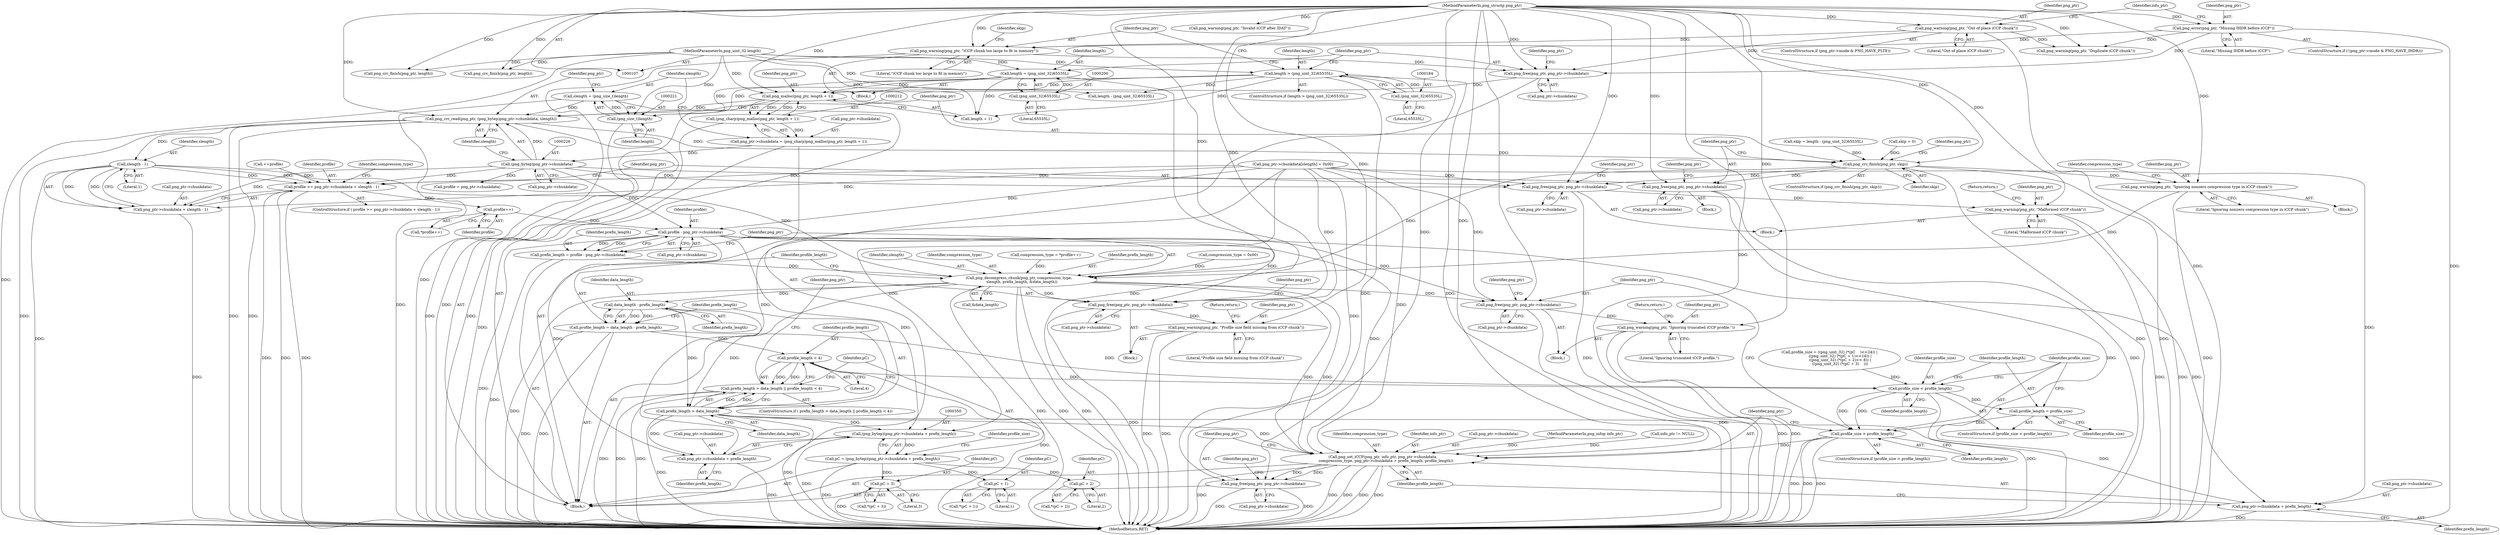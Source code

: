 digraph "0_Chrome_7f3d85b096f66870a15b37c2f40b219b2e292693_16@API" {
"1000223" [label="(Call,png_crc_read(png_ptr, (png_bytep)png_ptr->chunkdata, slength))"];
"1000213" [label="(Call,png_malloc(png_ptr, length + 1))"];
"1000202" [label="(Call,png_free(png_ptr, png_ptr->chunkdata))"];
"1000187" [label="(Call,png_warning(png_ptr, \"iCCP chunk too large to fit in memory\"))"];
"1000159" [label="(Call,png_warning(png_ptr, \"Out of place iCCP chunk\"))"];
"1000108" [label="(MethodParameterIn,png_structp png_ptr)"];
"1000134" [label="(Call,png_error(png_ptr, \"Missing IHDR before iCCP\"))"];
"1000181" [label="(Call,length > (png_uint_32)65535L)"];
"1000110" [label="(MethodParameterIn,png_uint_32 length)"];
"1000183" [label="(Call,(png_uint_32)65535L)"];
"1000197" [label="(Call,length = (png_uint_32)65535L)"];
"1000199" [label="(Call,(png_uint_32)65535L)"];
"1000225" [label="(Call,(png_bytep)png_ptr->chunkdata)"];
"1000207" [label="(Call,png_ptr->chunkdata = (png_charp)png_malloc(png_ptr, length + 1))"];
"1000211" [label="(Call,(png_charp)png_malloc(png_ptr, length + 1))"];
"1000218" [label="(Call,slength = (png_size_t)length)"];
"1000220" [label="(Call,(png_size_t)length)"];
"1000232" [label="(Call,png_crc_finish(png_ptr, skip))"];
"1000236" [label="(Call,png_free(png_ptr, png_ptr->chunkdata))"];
"1000277" [label="(Call,png_free(png_ptr, png_ptr->chunkdata))"];
"1000287" [label="(Call,png_warning(png_ptr, \"Malformed iCCP chunk\"))"];
"1000299" [label="(Call,png_warning(png_ptr, \"Ignoring nonzero compression type in iCCP chunk\"))"];
"1000312" [label="(Call,png_decompress_chunk(png_ptr, compression_type,\n     slength, prefix_length, &data_length))"];
"1000321" [label="(Call,data_length - prefix_length)"];
"1000319" [label="(Call,profile_length = data_length - prefix_length)"];
"1000329" [label="(Call,profile_length < 4)"];
"1000325" [label="(Call,prefix_length > data_length || profile_length < 4)"];
"1000390" [label="(Call,profile_size < profile_length)"];
"1000393" [label="(Call,profile_length = profile_size)"];
"1000397" [label="(Call,profile_size > profile_length)"];
"1000415" [label="(Call,png_set_iCCP(png_ptr, info_ptr, png_ptr->chunkdata,\n     compression_type, png_ptr->chunkdata + prefix_length, profile_length))"];
"1000428" [label="(Call,png_free(png_ptr, png_ptr->chunkdata))"];
"1000326" [label="(Call,prefix_length > data_length)"];
"1000349" [label="(Call,(png_bytep)(png_ptr->chunkdata + prefix_length))"];
"1000347" [label="(Call,pC = (png_bytep)(png_ptr->chunkdata + prefix_length))"];
"1000370" [label="(Call,pC + 1)"];
"1000379" [label="(Call,pC + 2)"];
"1000386" [label="(Call,pC + 3)"];
"1000351" [label="(Call,png_ptr->chunkdata + prefix_length)"];
"1000422" [label="(Call,png_ptr->chunkdata + prefix_length)"];
"1000333" [label="(Call,png_free(png_ptr, png_ptr->chunkdata))"];
"1000343" [label="(Call,png_warning(png_ptr, \"Profile size field missing from iCCP chunk\"))"];
"1000401" [label="(Call,png_free(png_ptr, png_ptr->chunkdata))"];
"1000411" [label="(Call,png_warning(png_ptr, \"Ignoring truncated iCCP profile.\"))"];
"1000273" [label="(Call,slength - 1)"];
"1000267" [label="(Call,profile >= png_ptr->chunkdata + slength - 1)"];
"1000294" [label="(Call,profile++)"];
"1000307" [label="(Call,profile - png_ptr->chunkdata)"];
"1000305" [label="(Call,prefix_length = profile - png_ptr->chunkdata)"];
"1000269" [label="(Call,png_ptr->chunkdata + slength - 1)"];
"1000292" [label="(Identifier,compression_type)"];
"1000182" [label="(Identifier,length)"];
"1000326" [label="(Call,prefix_length > data_length)"];
"1000385" [label="(Call,*(pC + 3))"];
"1000243" [label="(Identifier,png_ptr)"];
"1000349" [label="(Call,(png_bytep)(png_ptr->chunkdata + prefix_length))"];
"1000220" [label="(Call,(png_size_t)length)"];
"1000315" [label="(Identifier,slength)"];
"1000314" [label="(Identifier,compression_type)"];
"1000186" [label="(Block,)"];
"1000273" [label="(Call,slength - 1)"];
"1000232" [label="(Call,png_crc_finish(png_ptr, skip))"];
"1000422" [label="(Call,png_ptr->chunkdata + prefix_length)"];
"1000386" [label="(Call,pC + 3)"];
"1000270" [label="(Call,png_ptr->chunkdata)"];
"1000381" [label="(Literal,2)"];
"1000301" [label="(Literal,\"Ignoring nonzero compression type in iCCP chunk\")"];
"1000380" [label="(Identifier,pC)"];
"1000277" [label="(Call,png_free(png_ptr, png_ptr->chunkdata))"];
"1000213" [label="(Call,png_malloc(png_ptr, length + 1))"];
"1000219" [label="(Identifier,slength)"];
"1000290" [label="(Return,return;)"];
"1000390" [label="(Call,profile_size < profile_length)"];
"1000346" [label="(Return,return;)"];
"1000211" [label="(Call,(png_charp)png_malloc(png_ptr, length + 1))"];
"1000402" [label="(Identifier,png_ptr)"];
"1000344" [label="(Identifier,png_ptr)"];
"1000275" [label="(Literal,1)"];
"1000233" [label="(Identifier,png_ptr)"];
"1000116" [label="(Call,skip = 0)"];
"1000426" [label="(Identifier,prefix_length)"];
"1000306" [label="(Identifier,prefix_length)"];
"1000176" [label="(Call,png_crc_finish(png_ptr, length))"];
"1000313" [label="(Identifier,png_ptr)"];
"1000145" [label="(Call,png_warning(png_ptr, \"Invalid iCCP after IDAT\"))"];
"1000209" [label="(Identifier,png_ptr)"];
"1000234" [label="(Identifier,skip)"];
"1000356" [label="(Call,profile_size = ((png_uint_32) (*(pC    )<<24)) |\n                  ((png_uint_32) (*(pC + 1)<<16)) |\n                  ((png_uint_32) (*(pC + 2)<< 8)) |\n                  ((png_uint_32) (*(pC + 3)    )))"];
"1000395" [label="(Identifier,profile_size)"];
"1000328" [label="(Identifier,data_length)"];
"1000379" [label="(Call,pC + 2)"];
"1000352" [label="(Call,png_ptr->chunkdata)"];
"1000236" [label="(Call,png_free(png_ptr, png_ptr->chunkdata))"];
"1000227" [label="(Call,png_ptr->chunkdata)"];
"1000325" [label="(Call,prefix_length > data_length || profile_length < 4)"];
"1000287" [label="(Call,png_warning(png_ptr, \"Malformed iCCP chunk\"))"];
"1000321" [label="(Call,data_length - prefix_length)"];
"1000319" [label="(Call,profile_length = data_length - prefix_length)"];
"1000247" [label="(Call,png_ptr->chunkdata[slength] = 0x00)"];
"1000401" [label="(Call,png_free(png_ptr, png_ptr->chunkdata))"];
"1000334" [label="(Identifier,png_ptr)"];
"1000335" [label="(Call,png_ptr->chunkdata)"];
"1000291" [label="(Call,compression_type = *profile++)"];
"1000331" [label="(Literal,4)"];
"1000398" [label="(Identifier,profile_size)"];
"1000215" [label="(Call,length + 1)"];
"1000371" [label="(Identifier,pC)"];
"1000109" [label="(MethodParameterIn,png_infop info_ptr)"];
"1000414" [label="(Return,return;)"];
"1000323" [label="(Identifier,prefix_length)"];
"1000189" [label="(Literal,\"iCCP chunk too large to fit in memory\")"];
"1000340" [label="(Identifier,png_ptr)"];
"1000161" [label="(Literal,\"Out of place iCCP chunk\")"];
"1000164" [label="(Call,info_ptr != NULL)"];
"1000136" [label="(Literal,\"Missing IHDR before iCCP\")"];
"1000309" [label="(Call,png_ptr->chunkdata)"];
"1000160" [label="(Identifier,png_ptr)"];
"1000308" [label="(Identifier,profile)"];
"1000264" [label="(Call,++profile)"];
"1000423" [label="(Call,png_ptr->chunkdata)"];
"1000428" [label="(Call,png_free(png_ptr, png_ptr->chunkdata))"];
"1000400" [label="(Block,)"];
"1000438" [label="(MethodReturn,RET)"];
"1000288" [label="(Identifier,png_ptr)"];
"1000343" [label="(Call,png_warning(png_ptr, \"Profile size field missing from iCCP chunk\"))"];
"1000192" [label="(Call,length - (png_uint_32)65535L)"];
"1000231" [label="(ControlStructure,if (png_crc_finish(png_ptr, skip)))"];
"1000378" [label="(Call,*(pC + 2))"];
"1000351" [label="(Call,png_ptr->chunkdata + prefix_length)"];
"1000279" [label="(Call,png_ptr->chunkdata)"];
"1000348" [label="(Identifier,pC)"];
"1000387" [label="(Identifier,pC)"];
"1000250" [label="(Identifier,png_ptr)"];
"1000370" [label="(Call,pC + 1)"];
"1000224" [label="(Identifier,png_ptr)"];
"1000330" [label="(Identifier,profile_length)"];
"1000427" [label="(Identifier,profile_length)"];
"1000345" [label="(Literal,\"Profile size field missing from iCCP chunk\")"];
"1000294" [label="(Call,profile++)"];
"1000372" [label="(Literal,1)"];
"1000222" [label="(Identifier,length)"];
"1000303" [label="(Identifier,compression_type)"];
"1000111" [label="(Block,)"];
"1000204" [label="(Call,png_ptr->chunkdata)"];
"1000110" [label="(MethodParameterIn,png_uint_32 length)"];
"1000305" [label="(Call,prefix_length = profile - png_ptr->chunkdata)"];
"1000190" [label="(Call,skip = length - (png_uint_32)65535L)"];
"1000148" [label="(Call,png_crc_finish(png_ptr, length))"];
"1000108" [label="(MethodParameterIn,png_structp png_ptr)"];
"1000289" [label="(Literal,\"Malformed iCCP chunk\")"];
"1000230" [label="(Identifier,slength)"];
"1000299" [label="(Call,png_warning(png_ptr, \"Ignoring nonzero compression type in iCCP chunk\"))"];
"1000183" [label="(Call,(png_uint_32)65535L)"];
"1000320" [label="(Identifier,profile_length)"];
"1000153" [label="(ControlStructure,if (png_ptr->mode & PNG_HAVE_PLTE))"];
"1000300" [label="(Identifier,png_ptr)"];
"1000393" [label="(Call,profile_length = profile_size)"];
"1000127" [label="(ControlStructure,if (!(png_ptr->mode & PNG_HAVE_IHDR)))"];
"1000421" [label="(Identifier,compression_type)"];
"1000269" [label="(Call,png_ptr->chunkdata + slength - 1)"];
"1000329" [label="(Call,profile_length < 4)"];
"1000347" [label="(Call,pC = (png_bytep)(png_ptr->chunkdata + prefix_length))"];
"1000268" [label="(Identifier,profile)"];
"1000134" [label="(Call,png_error(png_ptr, \"Missing IHDR before iCCP\"))"];
"1000408" [label="(Identifier,png_ptr)"];
"1000274" [label="(Identifier,slength)"];
"1000276" [label="(Block,)"];
"1000417" [label="(Identifier,info_ptr)"];
"1000317" [label="(Call,&data_length)"];
"1000394" [label="(Identifier,profile_length)"];
"1000208" [label="(Call,png_ptr->chunkdata)"];
"1000403" [label="(Call,png_ptr->chunkdata)"];
"1000389" [label="(ControlStructure,if (profile_size < profile_length))"];
"1000324" [label="(ControlStructure,if ( prefix_length > data_length || profile_length < 4))"];
"1000392" [label="(Identifier,profile_length)"];
"1000369" [label="(Call,*(pC + 1))"];
"1000278" [label="(Identifier,png_ptr)"];
"1000327" [label="(Identifier,prefix_length)"];
"1000197" [label="(Call,length = (png_uint_32)65535L)"];
"1000388" [label="(Literal,3)"];
"1000188" [label="(Identifier,png_ptr)"];
"1000307" [label="(Call,profile - png_ptr->chunkdata)"];
"1000198" [label="(Identifier,length)"];
"1000413" [label="(Literal,\"Ignoring truncated iCCP profile.\")"];
"1000355" [label="(Identifier,prefix_length)"];
"1000316" [label="(Identifier,prefix_length)"];
"1000267" [label="(Call,profile >= png_ptr->chunkdata + slength - 1)"];
"1000191" [label="(Identifier,skip)"];
"1000411" [label="(Call,png_warning(png_ptr, \"Ignoring truncated iCCP profile.\"))"];
"1000223" [label="(Call,png_crc_read(png_ptr, (png_bytep)png_ptr->chunkdata, slength))"];
"1000416" [label="(Identifier,png_ptr)"];
"1000332" [label="(Block,)"];
"1000180" [label="(ControlStructure,if (length > (png_uint_32)65535L))"];
"1000284" [label="(Identifier,png_ptr)"];
"1000225" [label="(Call,(png_bytep)png_ptr->chunkdata)"];
"1000295" [label="(Identifier,profile)"];
"1000165" [label="(Identifier,info_ptr)"];
"1000418" [label="(Call,png_ptr->chunkdata)"];
"1000214" [label="(Identifier,png_ptr)"];
"1000135" [label="(Identifier,png_ptr)"];
"1000203" [label="(Identifier,png_ptr)"];
"1000298" [label="(Block,)"];
"1000312" [label="(Call,png_decompress_chunk(png_ptr, compression_type,\n     slength, prefix_length, &data_length))"];
"1000391" [label="(Identifier,profile_size)"];
"1000237" [label="(Identifier,png_ptr)"];
"1000396" [label="(ControlStructure,if (profile_size > profile_length))"];
"1000266" [label="(ControlStructure,if ( profile >= png_ptr->chunkdata + slength - 1))"];
"1000207" [label="(Call,png_ptr->chunkdata = (png_charp)png_malloc(png_ptr, length + 1))"];
"1000159" [label="(Call,png_warning(png_ptr, \"Out of place iCCP chunk\"))"];
"1000187" [label="(Call,png_warning(png_ptr, \"iCCP chunk too large to fit in memory\"))"];
"1000293" [label="(Call,*profile++)"];
"1000255" [label="(Call,profile = png_ptr->chunkdata)"];
"1000429" [label="(Identifier,png_ptr)"];
"1000322" [label="(Identifier,data_length)"];
"1000235" [label="(Block,)"];
"1000397" [label="(Call,profile_size > profile_length)"];
"1000202" [label="(Call,png_free(png_ptr, png_ptr->chunkdata))"];
"1000238" [label="(Call,png_ptr->chunkdata)"];
"1000201" [label="(Literal,65535L)"];
"1000399" [label="(Identifier,profile_length)"];
"1000430" [label="(Call,png_ptr->chunkdata)"];
"1000412" [label="(Identifier,png_ptr)"];
"1000357" [label="(Identifier,profile_size)"];
"1000218" [label="(Call,slength = (png_size_t)length)"];
"1000173" [label="(Call,png_warning(png_ptr, \"Duplicate iCCP chunk\"))"];
"1000333" [label="(Call,png_free(png_ptr, png_ptr->chunkdata))"];
"1000415" [label="(Call,png_set_iCCP(png_ptr, info_ptr, png_ptr->chunkdata,\n     compression_type, png_ptr->chunkdata + prefix_length, profile_length))"];
"1000185" [label="(Literal,65535L)"];
"1000199" [label="(Call,(png_uint_32)65535L)"];
"1000435" [label="(Identifier,png_ptr)"];
"1000302" [label="(Call,compression_type = 0x00)"];
"1000181" [label="(Call,length > (png_uint_32)65535L)"];
"1000223" -> "1000111"  [label="AST: "];
"1000223" -> "1000230"  [label="CFG: "];
"1000224" -> "1000223"  [label="AST: "];
"1000225" -> "1000223"  [label="AST: "];
"1000230" -> "1000223"  [label="AST: "];
"1000233" -> "1000223"  [label="CFG: "];
"1000223" -> "1000438"  [label="DDG: "];
"1000223" -> "1000438"  [label="DDG: "];
"1000223" -> "1000438"  [label="DDG: "];
"1000213" -> "1000223"  [label="DDG: "];
"1000108" -> "1000223"  [label="DDG: "];
"1000225" -> "1000223"  [label="DDG: "];
"1000218" -> "1000223"  [label="DDG: "];
"1000223" -> "1000232"  [label="DDG: "];
"1000223" -> "1000273"  [label="DDG: "];
"1000213" -> "1000211"  [label="AST: "];
"1000213" -> "1000215"  [label="CFG: "];
"1000214" -> "1000213"  [label="AST: "];
"1000215" -> "1000213"  [label="AST: "];
"1000211" -> "1000213"  [label="CFG: "];
"1000213" -> "1000438"  [label="DDG: "];
"1000213" -> "1000211"  [label="DDG: "];
"1000213" -> "1000211"  [label="DDG: "];
"1000202" -> "1000213"  [label="DDG: "];
"1000108" -> "1000213"  [label="DDG: "];
"1000181" -> "1000213"  [label="DDG: "];
"1000197" -> "1000213"  [label="DDG: "];
"1000110" -> "1000213"  [label="DDG: "];
"1000202" -> "1000111"  [label="AST: "];
"1000202" -> "1000204"  [label="CFG: "];
"1000203" -> "1000202"  [label="AST: "];
"1000204" -> "1000202"  [label="AST: "];
"1000209" -> "1000202"  [label="CFG: "];
"1000187" -> "1000202"  [label="DDG: "];
"1000159" -> "1000202"  [label="DDG: "];
"1000134" -> "1000202"  [label="DDG: "];
"1000108" -> "1000202"  [label="DDG: "];
"1000187" -> "1000186"  [label="AST: "];
"1000187" -> "1000189"  [label="CFG: "];
"1000188" -> "1000187"  [label="AST: "];
"1000189" -> "1000187"  [label="AST: "];
"1000191" -> "1000187"  [label="CFG: "];
"1000187" -> "1000438"  [label="DDG: "];
"1000159" -> "1000187"  [label="DDG: "];
"1000134" -> "1000187"  [label="DDG: "];
"1000108" -> "1000187"  [label="DDG: "];
"1000159" -> "1000153"  [label="AST: "];
"1000159" -> "1000161"  [label="CFG: "];
"1000160" -> "1000159"  [label="AST: "];
"1000161" -> "1000159"  [label="AST: "];
"1000165" -> "1000159"  [label="CFG: "];
"1000159" -> "1000438"  [label="DDG: "];
"1000108" -> "1000159"  [label="DDG: "];
"1000159" -> "1000173"  [label="DDG: "];
"1000108" -> "1000107"  [label="AST: "];
"1000108" -> "1000438"  [label="DDG: "];
"1000108" -> "1000134"  [label="DDG: "];
"1000108" -> "1000145"  [label="DDG: "];
"1000108" -> "1000148"  [label="DDG: "];
"1000108" -> "1000173"  [label="DDG: "];
"1000108" -> "1000176"  [label="DDG: "];
"1000108" -> "1000232"  [label="DDG: "];
"1000108" -> "1000236"  [label="DDG: "];
"1000108" -> "1000277"  [label="DDG: "];
"1000108" -> "1000287"  [label="DDG: "];
"1000108" -> "1000299"  [label="DDG: "];
"1000108" -> "1000312"  [label="DDG: "];
"1000108" -> "1000333"  [label="DDG: "];
"1000108" -> "1000343"  [label="DDG: "];
"1000108" -> "1000401"  [label="DDG: "];
"1000108" -> "1000411"  [label="DDG: "];
"1000108" -> "1000415"  [label="DDG: "];
"1000108" -> "1000428"  [label="DDG: "];
"1000134" -> "1000127"  [label="AST: "];
"1000134" -> "1000136"  [label="CFG: "];
"1000135" -> "1000134"  [label="AST: "];
"1000136" -> "1000134"  [label="AST: "];
"1000165" -> "1000134"  [label="CFG: "];
"1000134" -> "1000438"  [label="DDG: "];
"1000134" -> "1000173"  [label="DDG: "];
"1000181" -> "1000180"  [label="AST: "];
"1000181" -> "1000183"  [label="CFG: "];
"1000182" -> "1000181"  [label="AST: "];
"1000183" -> "1000181"  [label="AST: "];
"1000188" -> "1000181"  [label="CFG: "];
"1000203" -> "1000181"  [label="CFG: "];
"1000181" -> "1000438"  [label="DDG: "];
"1000181" -> "1000438"  [label="DDG: "];
"1000110" -> "1000181"  [label="DDG: "];
"1000183" -> "1000181"  [label="DDG: "];
"1000181" -> "1000192"  [label="DDG: "];
"1000181" -> "1000215"  [label="DDG: "];
"1000181" -> "1000220"  [label="DDG: "];
"1000110" -> "1000107"  [label="AST: "];
"1000110" -> "1000438"  [label="DDG: "];
"1000110" -> "1000148"  [label="DDG: "];
"1000110" -> "1000176"  [label="DDG: "];
"1000110" -> "1000192"  [label="DDG: "];
"1000110" -> "1000197"  [label="DDG: "];
"1000110" -> "1000215"  [label="DDG: "];
"1000110" -> "1000220"  [label="DDG: "];
"1000183" -> "1000185"  [label="CFG: "];
"1000184" -> "1000183"  [label="AST: "];
"1000185" -> "1000183"  [label="AST: "];
"1000197" -> "1000186"  [label="AST: "];
"1000197" -> "1000199"  [label="CFG: "];
"1000198" -> "1000197"  [label="AST: "];
"1000199" -> "1000197"  [label="AST: "];
"1000203" -> "1000197"  [label="CFG: "];
"1000197" -> "1000438"  [label="DDG: "];
"1000199" -> "1000197"  [label="DDG: "];
"1000197" -> "1000215"  [label="DDG: "];
"1000197" -> "1000220"  [label="DDG: "];
"1000199" -> "1000201"  [label="CFG: "];
"1000200" -> "1000199"  [label="AST: "];
"1000201" -> "1000199"  [label="AST: "];
"1000225" -> "1000227"  [label="CFG: "];
"1000226" -> "1000225"  [label="AST: "];
"1000227" -> "1000225"  [label="AST: "];
"1000230" -> "1000225"  [label="CFG: "];
"1000207" -> "1000225"  [label="DDG: "];
"1000225" -> "1000236"  [label="DDG: "];
"1000225" -> "1000255"  [label="DDG: "];
"1000225" -> "1000267"  [label="DDG: "];
"1000225" -> "1000269"  [label="DDG: "];
"1000225" -> "1000277"  [label="DDG: "];
"1000225" -> "1000307"  [label="DDG: "];
"1000207" -> "1000111"  [label="AST: "];
"1000207" -> "1000211"  [label="CFG: "];
"1000208" -> "1000207"  [label="AST: "];
"1000211" -> "1000207"  [label="AST: "];
"1000219" -> "1000207"  [label="CFG: "];
"1000207" -> "1000438"  [label="DDG: "];
"1000211" -> "1000207"  [label="DDG: "];
"1000212" -> "1000211"  [label="AST: "];
"1000211" -> "1000438"  [label="DDG: "];
"1000218" -> "1000111"  [label="AST: "];
"1000218" -> "1000220"  [label="CFG: "];
"1000219" -> "1000218"  [label="AST: "];
"1000220" -> "1000218"  [label="AST: "];
"1000224" -> "1000218"  [label="CFG: "];
"1000218" -> "1000438"  [label="DDG: "];
"1000220" -> "1000218"  [label="DDG: "];
"1000220" -> "1000222"  [label="CFG: "];
"1000221" -> "1000220"  [label="AST: "];
"1000222" -> "1000220"  [label="AST: "];
"1000220" -> "1000438"  [label="DDG: "];
"1000232" -> "1000231"  [label="AST: "];
"1000232" -> "1000234"  [label="CFG: "];
"1000233" -> "1000232"  [label="AST: "];
"1000234" -> "1000232"  [label="AST: "];
"1000237" -> "1000232"  [label="CFG: "];
"1000250" -> "1000232"  [label="CFG: "];
"1000232" -> "1000438"  [label="DDG: "];
"1000232" -> "1000438"  [label="DDG: "];
"1000116" -> "1000232"  [label="DDG: "];
"1000190" -> "1000232"  [label="DDG: "];
"1000232" -> "1000236"  [label="DDG: "];
"1000232" -> "1000277"  [label="DDG: "];
"1000232" -> "1000299"  [label="DDG: "];
"1000232" -> "1000312"  [label="DDG: "];
"1000236" -> "1000235"  [label="AST: "];
"1000236" -> "1000238"  [label="CFG: "];
"1000237" -> "1000236"  [label="AST: "];
"1000238" -> "1000236"  [label="AST: "];
"1000243" -> "1000236"  [label="CFG: "];
"1000236" -> "1000438"  [label="DDG: "];
"1000236" -> "1000438"  [label="DDG: "];
"1000277" -> "1000276"  [label="AST: "];
"1000277" -> "1000279"  [label="CFG: "];
"1000278" -> "1000277"  [label="AST: "];
"1000279" -> "1000277"  [label="AST: "];
"1000284" -> "1000277"  [label="CFG: "];
"1000277" -> "1000438"  [label="DDG: "];
"1000247" -> "1000277"  [label="DDG: "];
"1000277" -> "1000287"  [label="DDG: "];
"1000287" -> "1000276"  [label="AST: "];
"1000287" -> "1000289"  [label="CFG: "];
"1000288" -> "1000287"  [label="AST: "];
"1000289" -> "1000287"  [label="AST: "];
"1000290" -> "1000287"  [label="CFG: "];
"1000287" -> "1000438"  [label="DDG: "];
"1000287" -> "1000438"  [label="DDG: "];
"1000299" -> "1000298"  [label="AST: "];
"1000299" -> "1000301"  [label="CFG: "];
"1000300" -> "1000299"  [label="AST: "];
"1000301" -> "1000299"  [label="AST: "];
"1000303" -> "1000299"  [label="CFG: "];
"1000299" -> "1000438"  [label="DDG: "];
"1000299" -> "1000312"  [label="DDG: "];
"1000312" -> "1000111"  [label="AST: "];
"1000312" -> "1000317"  [label="CFG: "];
"1000313" -> "1000312"  [label="AST: "];
"1000314" -> "1000312"  [label="AST: "];
"1000315" -> "1000312"  [label="AST: "];
"1000316" -> "1000312"  [label="AST: "];
"1000317" -> "1000312"  [label="AST: "];
"1000320" -> "1000312"  [label="CFG: "];
"1000312" -> "1000438"  [label="DDG: "];
"1000312" -> "1000438"  [label="DDG: "];
"1000312" -> "1000438"  [label="DDG: "];
"1000312" -> "1000438"  [label="DDG: "];
"1000291" -> "1000312"  [label="DDG: "];
"1000302" -> "1000312"  [label="DDG: "];
"1000273" -> "1000312"  [label="DDG: "];
"1000305" -> "1000312"  [label="DDG: "];
"1000312" -> "1000321"  [label="DDG: "];
"1000312" -> "1000333"  [label="DDG: "];
"1000312" -> "1000401"  [label="DDG: "];
"1000312" -> "1000415"  [label="DDG: "];
"1000312" -> "1000415"  [label="DDG: "];
"1000321" -> "1000319"  [label="AST: "];
"1000321" -> "1000323"  [label="CFG: "];
"1000322" -> "1000321"  [label="AST: "];
"1000323" -> "1000321"  [label="AST: "];
"1000319" -> "1000321"  [label="CFG: "];
"1000321" -> "1000319"  [label="DDG: "];
"1000321" -> "1000319"  [label="DDG: "];
"1000321" -> "1000326"  [label="DDG: "];
"1000321" -> "1000326"  [label="DDG: "];
"1000319" -> "1000111"  [label="AST: "];
"1000320" -> "1000319"  [label="AST: "];
"1000327" -> "1000319"  [label="CFG: "];
"1000319" -> "1000438"  [label="DDG: "];
"1000319" -> "1000438"  [label="DDG: "];
"1000319" -> "1000329"  [label="DDG: "];
"1000319" -> "1000390"  [label="DDG: "];
"1000329" -> "1000325"  [label="AST: "];
"1000329" -> "1000331"  [label="CFG: "];
"1000330" -> "1000329"  [label="AST: "];
"1000331" -> "1000329"  [label="AST: "];
"1000325" -> "1000329"  [label="CFG: "];
"1000329" -> "1000438"  [label="DDG: "];
"1000329" -> "1000325"  [label="DDG: "];
"1000329" -> "1000325"  [label="DDG: "];
"1000329" -> "1000390"  [label="DDG: "];
"1000325" -> "1000324"  [label="AST: "];
"1000325" -> "1000326"  [label="CFG: "];
"1000326" -> "1000325"  [label="AST: "];
"1000334" -> "1000325"  [label="CFG: "];
"1000348" -> "1000325"  [label="CFG: "];
"1000325" -> "1000438"  [label="DDG: "];
"1000325" -> "1000438"  [label="DDG: "];
"1000325" -> "1000438"  [label="DDG: "];
"1000326" -> "1000325"  [label="DDG: "];
"1000326" -> "1000325"  [label="DDG: "];
"1000390" -> "1000389"  [label="AST: "];
"1000390" -> "1000392"  [label="CFG: "];
"1000391" -> "1000390"  [label="AST: "];
"1000392" -> "1000390"  [label="AST: "];
"1000394" -> "1000390"  [label="CFG: "];
"1000398" -> "1000390"  [label="CFG: "];
"1000390" -> "1000438"  [label="DDG: "];
"1000356" -> "1000390"  [label="DDG: "];
"1000390" -> "1000393"  [label="DDG: "];
"1000390" -> "1000397"  [label="DDG: "];
"1000390" -> "1000397"  [label="DDG: "];
"1000393" -> "1000389"  [label="AST: "];
"1000393" -> "1000395"  [label="CFG: "];
"1000394" -> "1000393"  [label="AST: "];
"1000395" -> "1000393"  [label="AST: "];
"1000398" -> "1000393"  [label="CFG: "];
"1000393" -> "1000397"  [label="DDG: "];
"1000397" -> "1000396"  [label="AST: "];
"1000397" -> "1000399"  [label="CFG: "];
"1000398" -> "1000397"  [label="AST: "];
"1000399" -> "1000397"  [label="AST: "];
"1000402" -> "1000397"  [label="CFG: "];
"1000416" -> "1000397"  [label="CFG: "];
"1000397" -> "1000438"  [label="DDG: "];
"1000397" -> "1000438"  [label="DDG: "];
"1000397" -> "1000438"  [label="DDG: "];
"1000397" -> "1000415"  [label="DDG: "];
"1000415" -> "1000111"  [label="AST: "];
"1000415" -> "1000427"  [label="CFG: "];
"1000416" -> "1000415"  [label="AST: "];
"1000417" -> "1000415"  [label="AST: "];
"1000418" -> "1000415"  [label="AST: "];
"1000421" -> "1000415"  [label="AST: "];
"1000422" -> "1000415"  [label="AST: "];
"1000427" -> "1000415"  [label="AST: "];
"1000429" -> "1000415"  [label="CFG: "];
"1000415" -> "1000438"  [label="DDG: "];
"1000415" -> "1000438"  [label="DDG: "];
"1000415" -> "1000438"  [label="DDG: "];
"1000415" -> "1000438"  [label="DDG: "];
"1000415" -> "1000438"  [label="DDG: "];
"1000164" -> "1000415"  [label="DDG: "];
"1000109" -> "1000415"  [label="DDG: "];
"1000247" -> "1000415"  [label="DDG: "];
"1000307" -> "1000415"  [label="DDG: "];
"1000326" -> "1000415"  [label="DDG: "];
"1000415" -> "1000428"  [label="DDG: "];
"1000415" -> "1000428"  [label="DDG: "];
"1000428" -> "1000111"  [label="AST: "];
"1000428" -> "1000430"  [label="CFG: "];
"1000429" -> "1000428"  [label="AST: "];
"1000430" -> "1000428"  [label="AST: "];
"1000435" -> "1000428"  [label="CFG: "];
"1000428" -> "1000438"  [label="DDG: "];
"1000428" -> "1000438"  [label="DDG: "];
"1000247" -> "1000428"  [label="DDG: "];
"1000326" -> "1000328"  [label="CFG: "];
"1000327" -> "1000326"  [label="AST: "];
"1000328" -> "1000326"  [label="AST: "];
"1000330" -> "1000326"  [label="CFG: "];
"1000326" -> "1000438"  [label="DDG: "];
"1000326" -> "1000438"  [label="DDG: "];
"1000326" -> "1000349"  [label="DDG: "];
"1000326" -> "1000351"  [label="DDG: "];
"1000326" -> "1000422"  [label="DDG: "];
"1000349" -> "1000347"  [label="AST: "];
"1000349" -> "1000351"  [label="CFG: "];
"1000350" -> "1000349"  [label="AST: "];
"1000351" -> "1000349"  [label="AST: "];
"1000347" -> "1000349"  [label="CFG: "];
"1000349" -> "1000438"  [label="DDG: "];
"1000349" -> "1000347"  [label="DDG: "];
"1000247" -> "1000349"  [label="DDG: "];
"1000307" -> "1000349"  [label="DDG: "];
"1000347" -> "1000111"  [label="AST: "];
"1000348" -> "1000347"  [label="AST: "];
"1000357" -> "1000347"  [label="CFG: "];
"1000347" -> "1000438"  [label="DDG: "];
"1000347" -> "1000370"  [label="DDG: "];
"1000347" -> "1000379"  [label="DDG: "];
"1000347" -> "1000386"  [label="DDG: "];
"1000370" -> "1000369"  [label="AST: "];
"1000370" -> "1000372"  [label="CFG: "];
"1000371" -> "1000370"  [label="AST: "];
"1000372" -> "1000370"  [label="AST: "];
"1000369" -> "1000370"  [label="CFG: "];
"1000379" -> "1000378"  [label="AST: "];
"1000379" -> "1000381"  [label="CFG: "];
"1000380" -> "1000379"  [label="AST: "];
"1000381" -> "1000379"  [label="AST: "];
"1000378" -> "1000379"  [label="CFG: "];
"1000386" -> "1000385"  [label="AST: "];
"1000386" -> "1000388"  [label="CFG: "];
"1000387" -> "1000386"  [label="AST: "];
"1000388" -> "1000386"  [label="AST: "];
"1000385" -> "1000386"  [label="CFG: "];
"1000386" -> "1000438"  [label="DDG: "];
"1000351" -> "1000355"  [label="CFG: "];
"1000352" -> "1000351"  [label="AST: "];
"1000355" -> "1000351"  [label="AST: "];
"1000351" -> "1000438"  [label="DDG: "];
"1000247" -> "1000351"  [label="DDG: "];
"1000307" -> "1000351"  [label="DDG: "];
"1000422" -> "1000426"  [label="CFG: "];
"1000423" -> "1000422"  [label="AST: "];
"1000426" -> "1000422"  [label="AST: "];
"1000427" -> "1000422"  [label="CFG: "];
"1000422" -> "1000438"  [label="DDG: "];
"1000247" -> "1000422"  [label="DDG: "];
"1000307" -> "1000422"  [label="DDG: "];
"1000333" -> "1000332"  [label="AST: "];
"1000333" -> "1000335"  [label="CFG: "];
"1000334" -> "1000333"  [label="AST: "];
"1000335" -> "1000333"  [label="AST: "];
"1000340" -> "1000333"  [label="CFG: "];
"1000333" -> "1000438"  [label="DDG: "];
"1000247" -> "1000333"  [label="DDG: "];
"1000307" -> "1000333"  [label="DDG: "];
"1000333" -> "1000343"  [label="DDG: "];
"1000343" -> "1000332"  [label="AST: "];
"1000343" -> "1000345"  [label="CFG: "];
"1000344" -> "1000343"  [label="AST: "];
"1000345" -> "1000343"  [label="AST: "];
"1000346" -> "1000343"  [label="CFG: "];
"1000343" -> "1000438"  [label="DDG: "];
"1000343" -> "1000438"  [label="DDG: "];
"1000401" -> "1000400"  [label="AST: "];
"1000401" -> "1000403"  [label="CFG: "];
"1000402" -> "1000401"  [label="AST: "];
"1000403" -> "1000401"  [label="AST: "];
"1000408" -> "1000401"  [label="CFG: "];
"1000401" -> "1000438"  [label="DDG: "];
"1000247" -> "1000401"  [label="DDG: "];
"1000307" -> "1000401"  [label="DDG: "];
"1000401" -> "1000411"  [label="DDG: "];
"1000411" -> "1000400"  [label="AST: "];
"1000411" -> "1000413"  [label="CFG: "];
"1000412" -> "1000411"  [label="AST: "];
"1000413" -> "1000411"  [label="AST: "];
"1000414" -> "1000411"  [label="CFG: "];
"1000411" -> "1000438"  [label="DDG: "];
"1000411" -> "1000438"  [label="DDG: "];
"1000273" -> "1000269"  [label="AST: "];
"1000273" -> "1000275"  [label="CFG: "];
"1000274" -> "1000273"  [label="AST: "];
"1000275" -> "1000273"  [label="AST: "];
"1000269" -> "1000273"  [label="CFG: "];
"1000273" -> "1000438"  [label="DDG: "];
"1000273" -> "1000267"  [label="DDG: "];
"1000273" -> "1000267"  [label="DDG: "];
"1000273" -> "1000269"  [label="DDG: "];
"1000273" -> "1000269"  [label="DDG: "];
"1000267" -> "1000266"  [label="AST: "];
"1000267" -> "1000269"  [label="CFG: "];
"1000268" -> "1000267"  [label="AST: "];
"1000269" -> "1000267"  [label="AST: "];
"1000278" -> "1000267"  [label="CFG: "];
"1000292" -> "1000267"  [label="CFG: "];
"1000267" -> "1000438"  [label="DDG: "];
"1000267" -> "1000438"  [label="DDG: "];
"1000267" -> "1000438"  [label="DDG: "];
"1000264" -> "1000267"  [label="DDG: "];
"1000247" -> "1000267"  [label="DDG: "];
"1000267" -> "1000294"  [label="DDG: "];
"1000294" -> "1000293"  [label="AST: "];
"1000294" -> "1000295"  [label="CFG: "];
"1000295" -> "1000294"  [label="AST: "];
"1000293" -> "1000294"  [label="CFG: "];
"1000294" -> "1000307"  [label="DDG: "];
"1000307" -> "1000305"  [label="AST: "];
"1000307" -> "1000309"  [label="CFG: "];
"1000308" -> "1000307"  [label="AST: "];
"1000309" -> "1000307"  [label="AST: "];
"1000305" -> "1000307"  [label="CFG: "];
"1000307" -> "1000438"  [label="DDG: "];
"1000307" -> "1000305"  [label="DDG: "];
"1000307" -> "1000305"  [label="DDG: "];
"1000247" -> "1000307"  [label="DDG: "];
"1000305" -> "1000111"  [label="AST: "];
"1000306" -> "1000305"  [label="AST: "];
"1000313" -> "1000305"  [label="CFG: "];
"1000305" -> "1000438"  [label="DDG: "];
"1000270" -> "1000269"  [label="AST: "];
"1000269" -> "1000438"  [label="DDG: "];
"1000247" -> "1000269"  [label="DDG: "];
}
